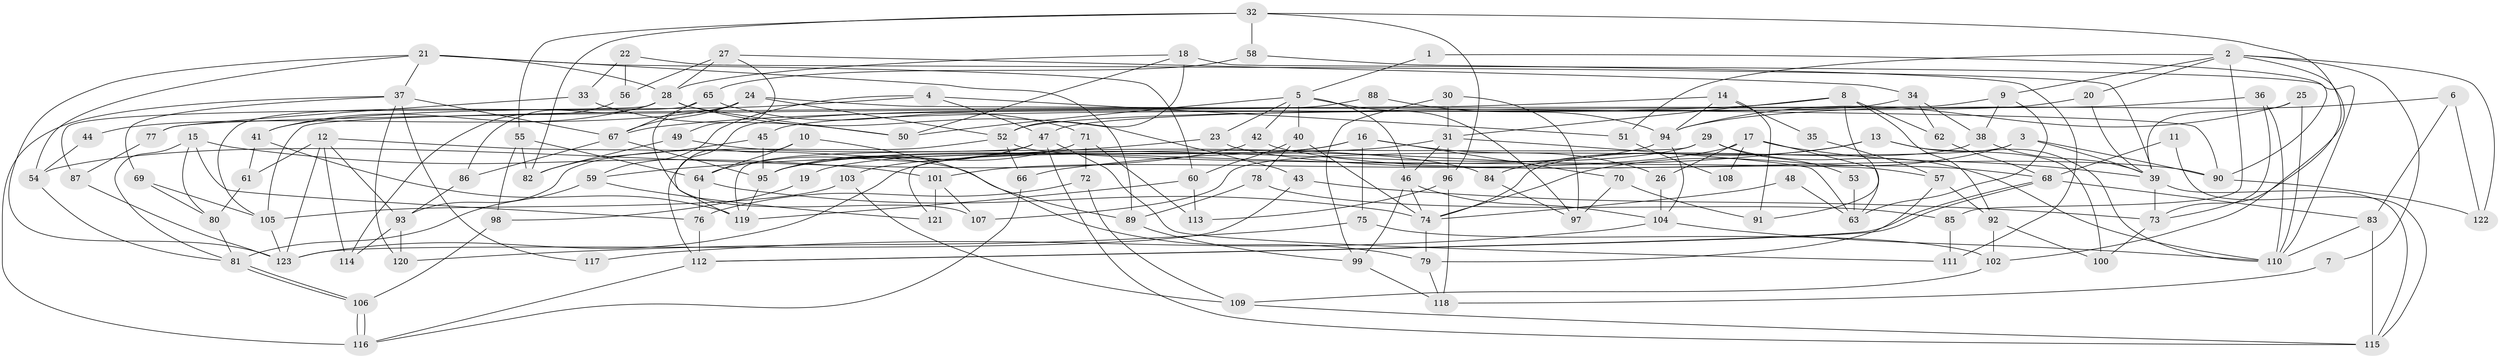 // coarse degree distribution, {2: 0.06493506493506493, 7: 0.06493506493506493, 5: 0.24675324675324675, 4: 0.22077922077922077, 8: 0.1038961038961039, 3: 0.15584415584415584, 9: 0.025974025974025976, 6: 0.09090909090909091, 10: 0.025974025974025976}
// Generated by graph-tools (version 1.1) at 2025/41/03/06/25 10:41:54]
// undirected, 123 vertices, 246 edges
graph export_dot {
graph [start="1"]
  node [color=gray90,style=filled];
  1;
  2;
  3;
  4;
  5;
  6;
  7;
  8;
  9;
  10;
  11;
  12;
  13;
  14;
  15;
  16;
  17;
  18;
  19;
  20;
  21;
  22;
  23;
  24;
  25;
  26;
  27;
  28;
  29;
  30;
  31;
  32;
  33;
  34;
  35;
  36;
  37;
  38;
  39;
  40;
  41;
  42;
  43;
  44;
  45;
  46;
  47;
  48;
  49;
  50;
  51;
  52;
  53;
  54;
  55;
  56;
  57;
  58;
  59;
  60;
  61;
  62;
  63;
  64;
  65;
  66;
  67;
  68;
  69;
  70;
  71;
  72;
  73;
  74;
  75;
  76;
  77;
  78;
  79;
  80;
  81;
  82;
  83;
  84;
  85;
  86;
  87;
  88;
  89;
  90;
  91;
  92;
  93;
  94;
  95;
  96;
  97;
  98;
  99;
  100;
  101;
  102;
  103;
  104;
  105;
  106;
  107;
  108;
  109;
  110;
  111;
  112;
  113;
  114;
  115;
  116;
  117;
  118;
  119;
  120;
  121;
  122;
  123;
  1 -- 90;
  1 -- 5;
  2 -- 102;
  2 -- 122;
  2 -- 7;
  2 -- 9;
  2 -- 20;
  2 -- 51;
  2 -- 85;
  3 -- 39;
  3 -- 74;
  3 -- 90;
  3 -- 107;
  4 -- 47;
  4 -- 59;
  4 -- 41;
  4 -- 51;
  5 -- 46;
  5 -- 50;
  5 -- 23;
  5 -- 40;
  5 -- 42;
  5 -- 97;
  6 -- 83;
  6 -- 94;
  6 -- 122;
  7 -- 118;
  8 -- 62;
  8 -- 67;
  8 -- 31;
  8 -- 91;
  8 -- 92;
  9 -- 38;
  9 -- 63;
  9 -- 105;
  10 -- 112;
  10 -- 64;
  10 -- 79;
  11 -- 68;
  11 -- 115;
  12 -- 89;
  12 -- 93;
  12 -- 61;
  12 -- 114;
  12 -- 123;
  13 -- 66;
  13 -- 110;
  13 -- 84;
  13 -- 100;
  14 -- 91;
  14 -- 94;
  14 -- 35;
  14 -- 77;
  15 -- 80;
  15 -- 76;
  15 -- 81;
  15 -- 101;
  16 -- 75;
  16 -- 95;
  16 -- 19;
  16 -- 26;
  16 -- 70;
  17 -- 101;
  17 -- 26;
  17 -- 39;
  17 -- 63;
  17 -- 108;
  18 -- 28;
  18 -- 52;
  18 -- 50;
  18 -- 110;
  19 -- 98;
  20 -- 39;
  20 -- 52;
  21 -- 123;
  21 -- 54;
  21 -- 28;
  21 -- 37;
  21 -- 60;
  21 -- 89;
  22 -- 39;
  22 -- 33;
  22 -- 56;
  23 -- 68;
  23 -- 59;
  24 -- 107;
  24 -- 52;
  24 -- 44;
  24 -- 67;
  24 -- 90;
  25 -- 94;
  25 -- 39;
  25 -- 110;
  26 -- 104;
  27 -- 56;
  27 -- 28;
  27 -- 34;
  27 -- 49;
  28 -- 41;
  28 -- 43;
  28 -- 50;
  28 -- 86;
  28 -- 87;
  29 -- 110;
  29 -- 123;
  29 -- 53;
  29 -- 121;
  30 -- 31;
  30 -- 97;
  30 -- 99;
  31 -- 63;
  31 -- 46;
  31 -- 96;
  31 -- 103;
  32 -- 96;
  32 -- 82;
  32 -- 55;
  32 -- 58;
  32 -- 73;
  33 -- 50;
  33 -- 77;
  34 -- 38;
  34 -- 45;
  34 -- 62;
  35 -- 57;
  36 -- 47;
  36 -- 110;
  36 -- 73;
  37 -- 69;
  37 -- 67;
  37 -- 116;
  37 -- 117;
  37 -- 120;
  38 -- 39;
  38 -- 74;
  39 -- 73;
  39 -- 115;
  40 -- 74;
  40 -- 60;
  40 -- 78;
  41 -- 119;
  41 -- 61;
  42 -- 90;
  42 -- 54;
  43 -- 73;
  43 -- 123;
  44 -- 54;
  45 -- 95;
  45 -- 82;
  46 -- 99;
  46 -- 74;
  46 -- 104;
  47 -- 95;
  47 -- 119;
  47 -- 64;
  47 -- 111;
  47 -- 115;
  48 -- 63;
  48 -- 74;
  49 -- 82;
  49 -- 84;
  51 -- 108;
  52 -- 57;
  52 -- 66;
  52 -- 93;
  53 -- 63;
  54 -- 81;
  55 -- 64;
  55 -- 82;
  55 -- 98;
  56 -- 114;
  57 -- 79;
  57 -- 92;
  58 -- 65;
  58 -- 111;
  59 -- 81;
  59 -- 121;
  60 -- 113;
  60 -- 119;
  61 -- 80;
  62 -- 68;
  64 -- 74;
  64 -- 76;
  65 -- 67;
  65 -- 105;
  65 -- 71;
  66 -- 116;
  67 -- 86;
  67 -- 95;
  68 -- 112;
  68 -- 112;
  68 -- 83;
  69 -- 105;
  69 -- 80;
  70 -- 97;
  70 -- 91;
  71 -- 72;
  71 -- 95;
  71 -- 113;
  72 -- 109;
  72 -- 76;
  73 -- 100;
  74 -- 79;
  75 -- 120;
  75 -- 102;
  76 -- 112;
  77 -- 87;
  78 -- 85;
  78 -- 89;
  79 -- 118;
  80 -- 81;
  81 -- 106;
  81 -- 106;
  83 -- 115;
  83 -- 110;
  84 -- 97;
  85 -- 111;
  86 -- 93;
  87 -- 123;
  88 -- 119;
  88 -- 94;
  89 -- 99;
  90 -- 122;
  92 -- 100;
  92 -- 102;
  93 -- 114;
  93 -- 120;
  94 -- 95;
  94 -- 104;
  95 -- 119;
  96 -- 113;
  96 -- 118;
  98 -- 106;
  99 -- 118;
  101 -- 121;
  101 -- 107;
  102 -- 109;
  103 -- 105;
  103 -- 109;
  104 -- 110;
  104 -- 117;
  105 -- 123;
  106 -- 116;
  106 -- 116;
  109 -- 115;
  112 -- 116;
}
